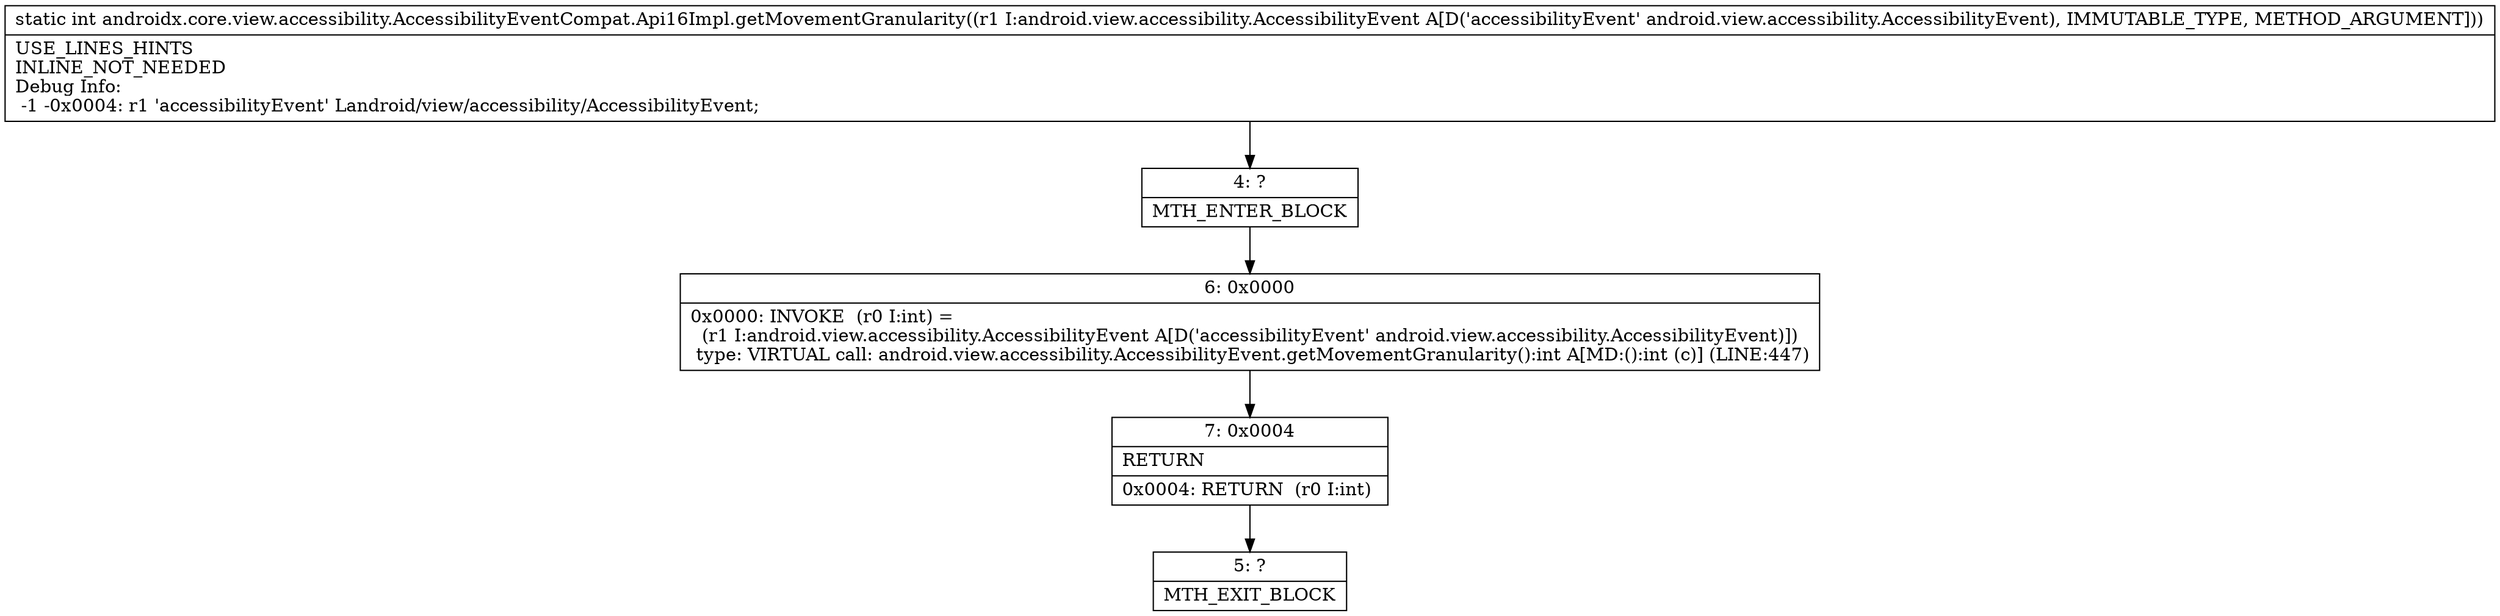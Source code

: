 digraph "CFG forandroidx.core.view.accessibility.AccessibilityEventCompat.Api16Impl.getMovementGranularity(Landroid\/view\/accessibility\/AccessibilityEvent;)I" {
Node_4 [shape=record,label="{4\:\ ?|MTH_ENTER_BLOCK\l}"];
Node_6 [shape=record,label="{6\:\ 0x0000|0x0000: INVOKE  (r0 I:int) = \l  (r1 I:android.view.accessibility.AccessibilityEvent A[D('accessibilityEvent' android.view.accessibility.AccessibilityEvent)])\l type: VIRTUAL call: android.view.accessibility.AccessibilityEvent.getMovementGranularity():int A[MD:():int (c)] (LINE:447)\l}"];
Node_7 [shape=record,label="{7\:\ 0x0004|RETURN\l|0x0004: RETURN  (r0 I:int) \l}"];
Node_5 [shape=record,label="{5\:\ ?|MTH_EXIT_BLOCK\l}"];
MethodNode[shape=record,label="{static int androidx.core.view.accessibility.AccessibilityEventCompat.Api16Impl.getMovementGranularity((r1 I:android.view.accessibility.AccessibilityEvent A[D('accessibilityEvent' android.view.accessibility.AccessibilityEvent), IMMUTABLE_TYPE, METHOD_ARGUMENT]))  | USE_LINES_HINTS\lINLINE_NOT_NEEDED\lDebug Info:\l  \-1 \-0x0004: r1 'accessibilityEvent' Landroid\/view\/accessibility\/AccessibilityEvent;\l}"];
MethodNode -> Node_4;Node_4 -> Node_6;
Node_6 -> Node_7;
Node_7 -> Node_5;
}


